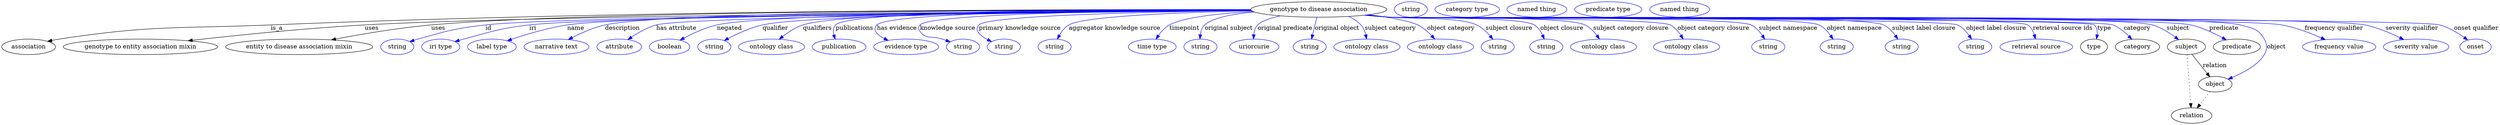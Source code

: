 digraph {
	graph [bb="0,0,5799.4,283"];
	node [label="\N"];
	"genotype to disease association"	[height=0.5,
		label="genotype to disease association",
		pos="3057.4,265",
		width=4.3871];
	association	[height=0.5,
		pos="62.394,178",
		width=1.7332];
	"genotype to disease association" -> association	[label=is_a,
		lp="638.39,221.5",
		pos="e,106.72,190.67 2899.3,264.62 2511.6,265.5 1482.3,264.03 624.39,229 406.31,220.09 350.23,228.52 134.39,196 128.62,195.13 122.62,\
194.03 116.66,192.81"];
	"genotype to entity association mixin"	[height=0.5,
		pos="322.39,178",
		width=4.9829];
	"genotype to disease association" -> "genotype to entity association mixin"	[label=uses,
		lp="857.89,221.5",
		pos="e,432.81,192.23 2900.2,263.16 2463.6,260.56 1242.5,251.45 841.39,229 704.48,221.34 547.87,205.23 442.81,193.36"];
	"entity to disease association mixin"	[height=0.5,
		pos="690.39,178",
		width=4.7482];
	"genotype to disease association" -> "entity to disease association mixin"	[label=uses,
		lp="1011.9,221.5",
		pos="e,764.59,194.27 2899.5,264.29 2483.5,264.59 1364.2,262.19 995.39,229 920.22,222.24 835.57,207.81 774.55,196.18"];
	id	[color=blue,
		height=0.5,
		label=string,
		pos="917.39,178",
		width=1.0652];
	"genotype to disease association" -> id	[color=blue,
		label=id,
		lp="1128.4,221.5",
		pos="e,946.39,189.96 2900.5,262.88 2470.9,259.57 1295.6,248.81 1121.4,229 1051,220.99 1033.6,215.2 965.39,196 962.29,195.13 959.09,194.15 \
955.89,193.13",
		style=solid];
	iri	[color=blue,
		height=0.5,
		label="iri type",
		pos="1018.4,178",
		width=1.2277];
	"genotype to disease association" -> iri	[color=blue,
		label=iri,
		lp="1231.4,221.5",
		pos="e,1051.3,190.11 2900.7,262.76 2487.2,259.23 1387.2,248.16 1223.4,229 1154.7,220.97 1138.2,213.91 1071.4,196 1068,195.1 1064.6,194.11 \
1061.1,193.08",
		style=solid];
	name	[color=blue,
		height=0.5,
		label="label type",
		pos="1137.4,178",
		width=1.5707];
	"genotype to disease association" -> name	[color=blue,
		label=name,
		lp="1330.4,221.5",
		pos="e,1172.6,192.11 2900.1,263.19 2500.1,260.81 1464.7,252.43 1310.4,229 1265.9,222.25 1216.8,207.31 1182.3,195.5",
		style=solid];
	description	[color=blue,
		height=0.5,
		label="narrative text",
		pos="1287.4,178",
		width=2.0943];
	"genotype to disease association" -> description	[color=blue,
		label=description,
		lp="1438.9,221.5",
		pos="e,1314.6,195 2899.4,264.26 2513.1,264.39 1541.9,261.42 1398.4,229 1372.2,223.08 1344.6,210.7 1323.5,199.74",
		style=solid];
	"has attribute"	[color=blue,
		height=0.5,
		label=attribute,
		pos="1432.4,178",
		width=1.4443];
	"genotype to disease association" -> "has attribute"	[color=blue,
		label="has attribute",
		lp="1564.4,221.5",
		pos="e,1452.3,194.73 2900.7,262.56 2522,258.81 1583,247.66 1517.4,229 1497,223.19 1476.4,211.27 1460.6,200.53",
		style=solid];
	negated	[color=blue,
		height=0.5,
		label=boolean,
		pos="1549.4,178",
		width=1.2999];
	"genotype to disease association" -> negated	[color=blue,
		label=negated,
		lp="1687.4,221.5",
		pos="e,1573.5,193.52 2899.6,263.63 2559.1,262.31 1776.4,256.32 1658.4,229 1631.5,222.78 1603.3,209.62 1582.3,198.36",
		style=solid];
	qualifier	[color=blue,
		height=0.5,
		label=string,
		pos="1652.4,178",
		width=1.0652];
	"genotype to disease association" -> qualifier	[color=blue,
		label=qualifier,
		lp="1794.4,221.5",
		pos="e,1675.5,192.56 2900.2,263.19 2579.8,261.02 1872.2,253.51 1764.4,229 1736.1,222.56 1706.1,208.77 1684.3,197.3",
		style=solid];
	qualifiers	[color=blue,
		height=0.5,
		label="ontology class",
		pos="1785.4,178",
		width=2.1304];
	"genotype to disease association" -> qualifiers	[color=blue,
		label=qualifiers,
		lp="1891.9,221.5",
		pos="e,1803.3,195.65 2899.4,264.34 2596.4,264.27 1954.6,260.35 1858.4,229 1841.3,223.42 1824.5,212.45 1811.4,202.21",
		style=solid];
	publications	[color=blue,
		height=0.5,
		label=publication,
		pos="1942.4,178",
		width=1.7332];
	"genotype to disease association" -> publications	[color=blue,
		label=publications,
		lp="1978.4,221.5",
		pos="e,1933.3,196 2899.2,264.81 2597.7,265.56 1967.4,263.03 1934.4,229 1928.4,222.83 1928.2,214.08 1930.1,205.62",
		style=solid];
	"has evidence"	[color=blue,
		height=0.5,
		label="evidence type",
		pos="2098.4,178",
		width=2.0943];
	"genotype to disease association" -> "has evidence"	[color=blue,
		label="has evidence",
		lp="2076.9,221.5",
		pos="e,2056.5,193.04 2899.5,264.3 2618.9,264.05 2060,259.68 2030.4,229 2018.9,217.16 2030.7,206.07 2047.4,197.37",
		style=solid];
	"knowledge source"	[color=blue,
		height=0.5,
		label=string,
		pos="2230.4,178",
		width=1.0652];
	"genotype to disease association" -> "knowledge source"	[color=blue,
		label="knowledge source",
		lp="2194.9,221.5",
		pos="e,2200.7,189.55 2899.7,263.66 2642,262.33 2156.6,256.2 2130.4,229 2125.8,224.2 2126.5,219.43 2130.4,214 2144.6,194.08 2159.3,204.08 \
2182.4,196 2185.3,195 2188.2,193.95 2191.2,192.9",
		style=solid];
	"primary knowledge source"	[color=blue,
		height=0.5,
		label=string,
		pos="2325.4,178",
		width=1.0652];
	"genotype to disease association" -> "primary knowledge source"	[color=blue,
		label="primary knowledge source",
		lp="2362.4,221.5",
		pos="e,2296.7,190.21 2900.6,262.55 2676.5,259.68 2288.9,251.49 2267.4,229 2255.7,216.73 2270.1,204.26 2287.5,194.84",
		style=solid];
	"aggregator knowledge source"	[color=blue,
		height=0.5,
		label=string,
		pos="2443.4,178",
		width=1.0652];
	"genotype to disease association" -> "aggregator knowledge source"	[color=blue,
		label="aggregator knowledge source",
		lp="2582.9,221.5",
		pos="e,2449.8,196.01 2901.9,261.76 2742.4,258.32 2512.4,249.8 2476.4,229 2466.9,223.54 2459.7,214.14 2454.4,204.96",
		style=solid];
	timepoint	[color=blue,
		height=0.5,
		label="time type",
		pos="2670.4,178",
		width=1.5346];
	"genotype to disease association" -> timepoint	[color=blue,
		label=timepoint,
		lp="2745.4,221.5",
		pos="e,2679.2,195.91 2904.8,260.14 2827.8,255.92 2743.8,247.16 2710.4,229 2700,223.36 2691.4,213.81 2684.8,204.56",
		style=solid];
	"original subject"	[color=blue,
		height=0.5,
		label=string,
		pos="2782.4,178",
		width=1.0652];
	"genotype to disease association" -> "original subject"	[color=blue,
		label="original subject",
		lp="2848.4,221.5",
		pos="e,2781.1,196.24 2907.8,259.18 2857.7,254.49 2810.1,245.61 2792.4,229 2786.2,223.22 2783.3,214.78 2782,206.47",
		style=solid];
	"original predicate"	[color=blue,
		height=0.5,
		label=uriorcurie,
		pos="2907.4,178",
		width=1.5887];
	"genotype to disease association" -> "original predicate"	[color=blue,
		label="original predicate",
		lp="2978.9,221.5",
		pos="e,2905.7,196.34 2967.7,250.07 2944.3,244.68 2923.4,237.69 2915.4,229 2909.8,222.91 2907.2,214.52 2906.2,206.36",
		style=solid];
	"original object"	[color=blue,
		height=0.5,
		label=string,
		pos="3036.4,178",
		width=1.0652];
	"genotype to disease association" -> "original object"	[color=blue,
		label="original object",
		lp="3099.9,221.5",
		pos="e,3040.6,196.18 3053.1,246.8 3050.3,235.16 3046.4,219.55 3043.1,206.24",
		style=solid];
	"subject category"	[color=blue,
		height=0.5,
		label="ontology class",
		pos="3169.4,178",
		width=2.1304];
	"genotype to disease association" -> "subject category"	[color=blue,
		label="subject category",
		lp="3223.9,221.5",
		pos="e,3168.5,196.22 3126.8,248.74 3137.4,243.87 3147.5,237.46 3155.4,229 3161.2,222.79 3164.6,214.38 3166.6,206.22",
		style=solid];
	"object category"	[color=blue,
		height=0.5,
		label="ontology class",
		pos="3340.4,178",
		width=2.1304];
	"genotype to disease association" -> "object category"	[color=blue,
		label="object category",
		lp="3364.9,221.5",
		pos="e,3327,196.2 3173.6,252.76 3219.9,246.96 3266.9,238.98 3287.4,229 3299.7,223.02 3311,213.21 3320,203.86",
		style=solid];
	"subject closure"	[color=blue,
		height=0.5,
		label=string,
		pos="3473.4,178",
		width=1.0652];
	"genotype to disease association" -> "subject closure"	[color=blue,
		label="subject closure",
		lp="3499.9,221.5",
		pos="e,3462.2,195.52 3170.1,252.34 3188.3,250.52 3206.8,248.68 3224.4,247 3268.8,242.74 3384.1,248.11 3424.4,229 3436.6,223.22 3447.4,\
213.07 3455.8,203.41",
		style=solid];
	"object closure"	[color=blue,
		height=0.5,
		label=string,
		pos="3586.4,178",
		width=1.0652];
	"genotype to disease association" -> "object closure"	[color=blue,
		label="object closure",
		lp="3622.4,221.5",
		pos="e,3581.6,195.96 3167.4,252.05 3186.4,250.2 3205.9,248.44 3224.4,247 3261.4,244.12 3526.8,248.65 3558.4,229 3567.2,223.53 3573.4,\
214.27 3577.8,205.19",
		style=solid];
	"subject category closure"	[color=blue,
		height=0.5,
		label="ontology class",
		pos="3719.4,178",
		width=2.1304];
	"genotype to disease association" -> "subject category closure"	[color=blue,
		label="subject category closure",
		lp="3782.9,221.5",
		pos="e,3709.8,196.2 3166.5,251.92 3185.7,250.06 3205.6,248.33 3224.4,247 3274.5,243.45 3631.1,250.87 3676.4,229 3687.4,223.66 3696.8,\
214.03 3703.9,204.63",
		style=solid];
	"object category closure"	[color=blue,
		height=0.5,
		label="ontology class",
		pos="3912.4,178",
		width=2.1304];
	"genotype to disease association" -> "object category closure"	[color=blue,
		label="object category closure",
		lp="3974.9,221.5",
		pos="e,3904.4,196.2 3165.5,251.82 3185.1,249.95 3205.3,248.23 3224.4,247 3260.4,244.67 3842.3,245.5 3874.4,229 3884.7,223.72 3893,214.23 \
3899.2,204.92",
		style=solid];
	"subject namespace"	[color=blue,
		height=0.5,
		label=string,
		pos="4102.4,178",
		width=1.0652];
	"genotype to disease association" -> "subject namespace"	[color=blue,
		label="subject namespace",
		lp="4148.4,221.5",
		pos="e,4094.1,195.76 3165.1,251.76 3184.8,249.88 3205.2,248.18 3224.4,247 3270.9,244.14 4020.6,249.62 4062.4,229 4073.2,223.65 4082.1,\
213.82 4088.7,204.29",
		style=solid];
	"object namespace"	[color=blue,
		height=0.5,
		label=string,
		pos="4261.4,178",
		width=1.0652];
	"genotype to disease association" -> "object namespace"	[color=blue,
		label="object namespace",
		lp="4302.4,221.5",
		pos="e,4252.8,195.78 3164.6,251.75 3184.5,249.86 3205,248.16 3224.4,247 3279.6,243.69 4170.6,253.12 4220.4,229 4231.4,223.68 4240.4,213.86 \
4247.2,204.32",
		style=solid];
	"subject label closure"	[color=blue,
		height=0.5,
		label=string,
		pos="4412.4,178",
		width=1.0652];
	"genotype to disease association" -> "subject label closure"	[color=blue,
		label="subject label closure",
		lp="4464.4,221.5",
		pos="e,4403.5,195.8 3164.6,251.71 3184.5,249.83 3205,248.13 3224.4,247 3288,243.27 4312.9,256.35 4370.4,229 4381.5,223.71 4390.8,213.89 \
4397.7,204.35",
		style=solid];
	"object label closure"	[color=blue,
		height=0.5,
		label=string,
		pos="4583.4,178",
		width=1.0652];
	"genotype to disease association" -> "object label closure"	[color=blue,
		label="object label closure",
		lp="4631.9,221.5",
		pos="e,4574.8,195.8 3164.2,251.72 3184.2,249.82 3204.9,248.12 3224.4,247 3260.9,244.89 4509.4,244.89 4542.4,229 4553.4,223.7 4562.4,213.89 \
4569.2,204.35",
		style=solid];
	"retrieval source ids"	[color=blue,
		height=0.5,
		label="retrieval source",
		pos="4725.4,178",
		width=2.347];
	"genotype to disease association" -> "retrieval source ids"	[color=blue,
		label="retrieval source ids",
		lp="4786.9,221.5",
		pos="e,4723.3,196.42 3164.2,251.7 3184.2,249.8 3204.9,248.11 3224.4,247 3265.5,244.66 4671.5,252.27 4705.4,229 4713.1,223.7 4717.9,214.88 \
4720.8,206.11",
		style=solid];
	type	[height=0.5,
		pos="4859.4,178",
		width=0.86659];
	"genotype to disease association" -> type	[color=blue,
		label=type,
		lp="4883.4,221.5",
		pos="e,4865.3,196.13 3164.2,251.68 3184.2,249.78 3204.9,248.1 3224.4,247 3247.1,245.72 4844.4,245.16 4860.4,229 4866.3,223.03 4867.6,\
214.44 4866.9,206.06",
		style=solid];
	category	[height=0.5,
		pos="4960.4,178",
		width=1.4263];
	"genotype to disease association" -> category	[color=blue,
		label=category,
		lp="4959.9,221.5",
		pos="e,4947.4,195.45 3164.2,251.67 3184.2,249.78 3204.9,248.09 3224.4,247 3271,244.39 4859.8,245.67 4903.4,229 4917.5,223.6 4930.4,213 \
4940.4,202.94",
		style=solid];
	subject	[height=0.5,
		pos="5074.4,178",
		width=1.2277];
	"genotype to disease association" -> subject	[color=blue,
		label=subject,
		lp="5054.4,221.5",
		pos="e,5056.4,194.55 3164.2,251.66 3184.2,249.77 3204.9,248.09 3224.4,247 3322.6,241.51 4901,256.87 4995.4,229 5014.7,223.31 5033.7,211.44 \
5048.3,200.7",
		style=solid];
	predicate	[height=0.5,
		pos="5191.4,178",
		width=1.5165];
	"genotype to disease association" -> predicate	[color=blue,
		label=predicate,
		lp="5161.4,221.5",
		pos="e,5167,194.11 3164.2,251.66 3184.2,249.77 3204.9,248.08 3224.4,247 3327.6,241.26 4983.6,251.89 5084.4,229 5110.4,223.09 5137.6,210.28 \
5158.1,199.1",
		style=solid];
	object	[height=0.5,
		pos="5141.4,91",
		width=1.0832];
	"genotype to disease association" -> object	[color=blue,
		label=object,
		lp="5283.4,178",
		pos="e,5171.2,102.71 3163.7,251.69 3183.9,249.78 3204.8,248.09 3224.4,247 3334,240.94 5093.7,258.35 5199.4,229 5227.2,221.27 5241.1,221.08 \
5255.4,196 5277.7,156.94 5221.7,124.38 5180.5,106.59",
		style=solid];
	"frequency qualifier"	[color=blue,
		height=0.5,
		label="frequency value",
		pos="5429.4,178",
		width=2.3651];
	"genotype to disease association" -> "frequency qualifier"	[color=blue,
		label="frequency qualifier",
		lp="5417.4,221.5",
		pos="e,5397.2,194.74 3163.7,251.68 3183.9,249.78 3204.8,248.08 3224.4,247 3339.3,240.66 5183.2,250.08 5296.4,229 5328.1,223.09 5362.1,\
210.17 5387.8,198.94",
		style=solid];
	"severity qualifier"	[color=blue,
		height=0.5,
		label="severity value",
		pos="5608.4,178",
		width=2.1123];
	"genotype to disease association" -> "severity qualifier"	[color=blue,
		label="severity qualifier",
		lp="5598.4,221.5",
		pos="e,5579.6,194.86 3163.7,251.67 3183.9,249.77 3204.8,248.08 3224.4,247 3350,240.12 5366.1,254.35 5489.4,229 5517.8,223.17 5547.8,210.49 \
5570.6,199.36",
		style=solid];
	"onset qualifier"	[color=blue,
		height=0.5,
		label=onset,
		pos="5745.4,178",
		width=1.011];
	"genotype to disease association" -> "onset qualifier"	[color=blue,
		label="onset qualifier",
		lp="5747.9,221.5",
		pos="e,5727.5,193.85 3163.7,251.66 3183.9,249.76 3204.8,248.07 3224.4,247 3292,243.32 5598.2,247.56 5663.4,229 5683.6,223.23 5703.9,211 \
5719.1,200.07",
		style=solid];
	association_type	[color=blue,
		height=0.5,
		label=string,
		pos="3271.4,265",
		width=1.0652];
	association_category	[color=blue,
		height=0.5,
		label="category type",
		pos="3402.4,265",
		width=2.0762];
	subject -> object	[label=relation,
		lp="5140.4,134.5",
		pos="e,5128.7,108.05 5087.3,160.61 5097.3,147.95 5111.3,130.24 5122.5,115.98"];
	relation	[height=0.5,
		pos="5086.4,18",
		width=1.2999];
	subject -> relation	[pos="e,5085.1,36.188 5075.7,159.79 5077.8,132.48 5081.8,78.994 5084.3,46.38",
		style=dotted];
	"genotype to disease association_subject"	[color=blue,
		height=0.5,
		label="named thing",
		pos="3564.4,265",
		width=1.9318];
	"genotype to disease association_predicate"	[color=blue,
		height=0.5,
		label="predicate type",
		pos="3730.4,265",
		width=2.1665];
	object -> relation	[pos="e,5099.2,35.54 5128.9,73.889 5122,64.939 5113.2,53.617 5105.4,43.584",
		style=dotted];
	"genotype to disease association_object"	[color=blue,
		height=0.5,
		label="named thing",
		pos="3896.4,265",
		width=1.9318];
}

